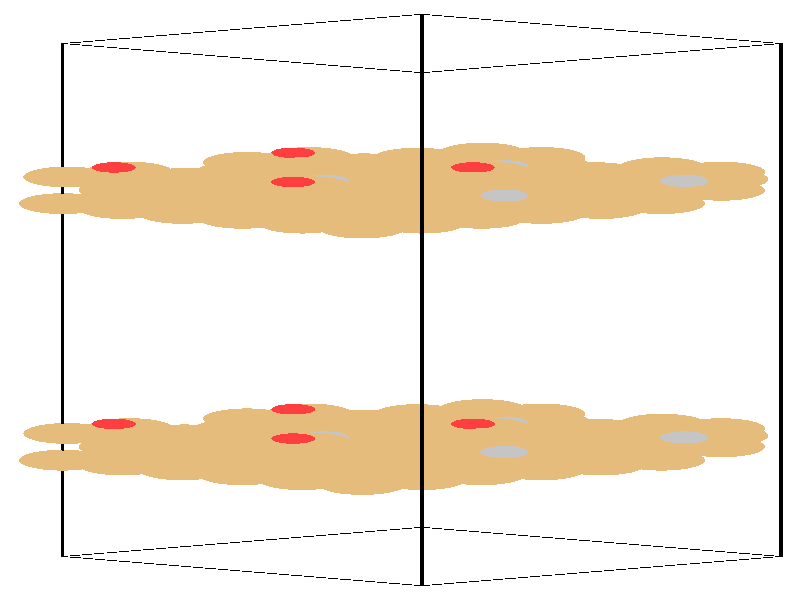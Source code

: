 #include "colors.inc"
#include "finish.inc"

global_settings {assumed_gamma 1 max_trace_level 6}
background {color White}
camera {orthographic
  right -24.13*x up 76.08*y
  direction 1.00*z
  location <0,0,50.00> look_at <0,0,0>}
light_source {<  2.00,   3.00,  40.00> color White
  area_light <0.70, 0, 0>, <0, 0.70, 0>, 3, 3
  adaptive 1 jitter}

#declare simple = finish {phong 0.7}
#declare pale = finish {ambient .5 diffuse .85 roughness .001 specular 0.200 }
#declare intermediate = finish {ambient 0.3 diffuse 0.6 specular 0.10 roughness 0.04 }
#declare vmd = finish {ambient .0 diffuse .65 phong 0.1 phong_size 40. specular 0.500 }
#declare jmol = finish {ambient .2 diffuse .6 specular 1 roughness .001 metallic}
#declare ase2 = finish {ambient 0.05 brilliance 3 diffuse 0.6 metallic specular 0.70 roughness 0.04 reflection 0.15}
#declare ase3 = finish {ambient .15 brilliance 2 diffuse .6 metallic specular 1. roughness .001 reflection .0}
#declare glass = finish {ambient .05 diffuse .3 specular 1. roughness .001}
#declare glass2 = finish {ambient .0 diffuse .3 specular 1. reflection .25 roughness .001}
#declare Rcell = 0.050;
#declare Rbond = 0.100;

#macro atom(LOC, R, COL, TRANS, FIN)
  sphere{LOC, R texture{pigment{color COL transmit TRANS} finish{FIN}}}
#end
#macro constrain(LOC, R, COL, TRANS FIN)
union{torus{R, Rcell rotate 45*z texture{pigment{color COL transmit TRANS} finish{FIN}}}
      torus{R, Rcell rotate -45*z texture{pigment{color COL transmit TRANS} finish{FIN}}}
      translate LOC}
#end

cylinder {<-10.17, -32.52, -33.83>, <  0.66, -36.23, -23.65>, Rcell pigment {Black}}
cylinder {<  0.66, -28.82, -44.00>, < 11.49, -32.52, -33.83>, Rcell pigment {Black}}
cylinder {<  0.66,  36.23, -20.33>, < 11.49,  32.52, -10.15>, Rcell pigment {Black}}
cylinder {<-10.17,  32.52, -10.15>, <  0.66,  28.82,   0.03>, Rcell pigment {Black}}
cylinder {<-10.17, -32.52, -33.83>, <  0.66, -28.82, -44.00>, Rcell pigment {Black}}
cylinder {<  0.66, -36.23, -23.65>, < 11.49, -32.52, -33.83>, Rcell pigment {Black}}
cylinder {<  0.66,  28.82,   0.03>, < 11.49,  32.52, -10.15>, Rcell pigment {Black}}
cylinder {<-10.17,  32.52, -10.15>, <  0.66,  36.23, -20.33>, Rcell pigment {Black}}
cylinder {<-10.17, -32.52, -33.83>, <-10.17,  32.52, -10.15>, Rcell pigment {Black}}
cylinder {<  0.66, -36.23, -23.65>, <  0.66,  28.82,   0.03>, Rcell pigment {Black}}
cylinder {< 11.49, -32.52, -33.83>, < 11.49,  32.52, -10.15>, Rcell pigment {Black}}
cylinder {<  0.66, -28.82, -44.00>, <  0.66,  36.23, -20.33>, Rcell pigment {Black}}
atom(<-10.17, -20.31, -29.38>, 1.32, rgb <0.78, 0.50, 0.20>, 0.0, ase3) // #0 
atom(< -8.37, -20.92, -27.68>, 1.32, rgb <0.78, 0.50, 0.20>, 0.0, ase3) // #1 
atom(< -6.56, -21.54, -25.99>, 1.32, rgb <0.78, 0.50, 0.20>, 0.0, ase3) // #2 
atom(< -8.37, -19.69, -31.08>, 1.32, rgb <0.78, 0.50, 0.20>, 0.0, ase3) // #3 
atom(< -6.56, -20.31, -29.38>, 1.32, rgb <0.78, 0.50, 0.20>, 0.0, ase3) // #4 
atom(< -4.76, -20.92, -27.68>, 1.32, rgb <0.78, 0.50, 0.20>, 0.0, ase3) // #5 
atom(< -6.56, -19.07, -32.77>, 1.32, rgb <0.78, 0.50, 0.20>, 0.0, ase3) // #6 
atom(< -4.76, -19.69, -31.08>, 1.32, rgb <0.78, 0.50, 0.20>, 0.0, ase3) // #7 
atom(< -2.95, -20.31, -29.38>, 1.32, rgb <0.78, 0.50, 0.20>, 0.0, ase3) // #8 
atom(< -8.37, -18.61, -28.76>, 1.32, rgb <0.78, 0.50, 0.20>, 0.0, ase3) // #9 
atom(< -6.56, -19.23, -27.07>, 1.32, rgb <0.78, 0.50, 0.20>, 0.0, ase3) // #10 
atom(< -4.76, -19.85, -25.37>, 1.32, rgb <0.78, 0.50, 0.20>, 0.0, ase3) // #11 
atom(< -6.56, -17.99, -30.46>, 1.32, rgb <0.78, 0.50, 0.20>, 0.0, ase3) // #12 
atom(< -4.76, -18.61, -28.76>, 1.32, rgb <0.78, 0.50, 0.20>, 0.0, ase3) // #13 
atom(< -2.95, -19.23, -27.07>, 1.32, rgb <0.78, 0.50, 0.20>, 0.0, ase3) // #14 
atom(< -4.76, -17.38, -32.15>, 1.32, rgb <0.78, 0.50, 0.20>, 0.0, ase3) // #15 
atom(< -2.95, -17.99, -30.46>, 1.32, rgb <0.78, 0.50, 0.20>, 0.0, ase3) // #16 
atom(< -1.14, -18.61, -28.76>, 1.32, rgb <0.78, 0.50, 0.20>, 0.0, ase3) // #17 
atom(<-10.04, -16.92, -28.17>, 1.32, rgb <0.78, 0.50, 0.20>, 0.0, ase3) // #18 
atom(<  2.49, -13.90, -36.39>, 1.32, rgb <0.78, 0.50, 0.20>, 0.0, ase3) // #19 
atom(<  4.27, -14.45, -34.68>, 1.32, rgb <0.78, 0.50, 0.20>, 0.0, ase3) // #20 
atom(< -8.16, -16.31, -29.55>, 1.32, rgb <0.78, 0.50, 0.20>, 0.0, ase3) // #21 
atom(< -6.50, -17.10, -28.10>, 1.32, rgb <0.78, 0.50, 0.20>, 0.0, ase3) // #22 
atom(< -4.72, -17.55, -26.41>, 1.32, rgb <0.78, 0.50, 0.20>, 0.0, ase3) // #23 
atom(<  4.38, -19.06, -21.66>, 1.32, rgb <0.78, 0.50, 0.20>, 0.0, ase3) // #24 
atom(< -4.90, -16.38, -29.73>, 1.32, rgb <0.78, 0.50, 0.20>, 0.0, ase3) // #25 
atom(< -3.12, -16.81, -28.16>, 1.32, rgb <0.78, 0.50, 0.20>, 0.0, ase3) // #26 
atom(< -8.63, -15.71, -27.12>, 0.66, rgb <1.00, 0.05, 0.05>, 0.0, ase3) // #27 
atom(< -2.23, -17.42, -25.88>, 0.76, rgb <0.56, 0.56, 0.56>, 0.0, ase3) // #28 
atom(<-10.17,  12.22, -17.54>, 1.32, rgb <0.78, 0.50, 0.20>, 0.0, ase3) // #29 
atom(< -8.37,  11.60, -15.85>, 1.32, rgb <0.78, 0.50, 0.20>, 0.0, ase3) // #30 
atom(< -6.56,  10.98, -14.15>, 1.32, rgb <0.78, 0.50, 0.20>, 0.0, ase3) // #31 
atom(< -8.37,  12.83, -19.24>, 1.32, rgb <0.78, 0.50, 0.20>, 0.0, ase3) // #32 
atom(< -6.56,  12.22, -17.54>, 1.32, rgb <0.78, 0.50, 0.20>, 0.0, ase3) // #33 
atom(< -4.76,  11.60, -15.85>, 1.32, rgb <0.78, 0.50, 0.20>, 0.0, ase3) // #34 
atom(< -6.56,  13.45, -20.93>, 1.32, rgb <0.78, 0.50, 0.20>, 0.0, ase3) // #35 
atom(< -4.76,  12.83, -19.24>, 1.32, rgb <0.78, 0.50, 0.20>, 0.0, ase3) // #36 
atom(< -2.95,  12.22, -17.54>, 1.32, rgb <0.78, 0.50, 0.20>, 0.0, ase3) // #37 
atom(< -8.37,  13.91, -16.92>, 1.32, rgb <0.78, 0.50, 0.20>, 0.0, ase3) // #38 
atom(< -6.56,  13.29, -15.23>, 1.32, rgb <0.78, 0.50, 0.20>, 0.0, ase3) // #39 
atom(< -4.76,  12.68, -13.53>, 1.32, rgb <0.78, 0.50, 0.20>, 0.0, ase3) // #40 
atom(< -6.56,  14.53, -18.62>, 1.32, rgb <0.78, 0.50, 0.20>, 0.0, ase3) // #41 
atom(< -4.76,  13.91, -16.92>, 1.32, rgb <0.78, 0.50, 0.20>, 0.0, ase3) // #42 
atom(< -2.95,  13.29, -15.23>, 1.32, rgb <0.78, 0.50, 0.20>, 0.0, ase3) // #43 
atom(< -4.76,  15.15, -20.32>, 1.32, rgb <0.78, 0.50, 0.20>, 0.0, ase3) // #44 
atom(< -2.95,  14.53, -18.62>, 1.32, rgb <0.78, 0.50, 0.20>, 0.0, ase3) // #45 
atom(< -1.14,  13.91, -16.92>, 1.32, rgb <0.78, 0.50, 0.20>, 0.0, ase3) // #46 
atom(<-10.04,  15.60, -16.33>, 1.32, rgb <0.78, 0.50, 0.20>, 0.0, ase3) // #47 
atom(<  2.49,  18.62, -24.55>, 1.32, rgb <0.78, 0.50, 0.20>, 0.0, ase3) // #48 
atom(<  4.27,  18.07, -22.85>, 1.32, rgb <0.78, 0.50, 0.20>, 0.0, ase3) // #49 
atom(< -8.16,  16.21, -17.72>, 1.32, rgb <0.78, 0.50, 0.20>, 0.0, ase3) // #50 
atom(< -6.50,  15.42, -16.26>, 1.32, rgb <0.78, 0.50, 0.20>, 0.0, ase3) // #51 
atom(< -4.72,  14.97, -14.57>, 1.32, rgb <0.78, 0.50, 0.20>, 0.0, ase3) // #52 
atom(<  4.38,  13.46,  -9.82>, 1.32, rgb <0.78, 0.50, 0.20>, 0.0, ase3) // #53 
atom(< -4.90,  16.14, -17.89>, 1.32, rgb <0.78, 0.50, 0.20>, 0.0, ase3) // #54 
atom(< -3.12,  15.71, -16.32>, 1.32, rgb <0.78, 0.50, 0.20>, 0.0, ase3) // #55 
atom(< -8.63,  16.81, -15.29>, 0.66, rgb <1.00, 0.05, 0.05>, 0.0, ase3) // #56 
atom(< -2.23,  15.10, -14.04>, 0.76, rgb <0.56, 0.56, 0.56>, 0.0, ase3) // #57 
atom(< -4.76, -18.45, -34.47>, 1.32, rgb <0.78, 0.50, 0.20>, 0.0, ase3) // #58 
atom(< -2.95, -19.07, -32.77>, 1.32, rgb <0.78, 0.50, 0.20>, 0.0, ase3) // #59 
atom(< -1.15, -19.69, -31.08>, 1.32, rgb <0.78, 0.50, 0.20>, 0.0, ase3) // #60 
atom(< -2.95, -17.84, -36.16>, 1.32, rgb <0.78, 0.50, 0.20>, 0.0, ase3) // #61 
atom(< -1.15, -18.45, -34.47>, 1.32, rgb <0.78, 0.50, 0.20>, 0.0, ase3) // #62 
atom(<  0.66, -19.07, -32.77>, 1.32, rgb <0.78, 0.50, 0.20>, 0.0, ase3) // #63 
atom(< -1.15, -17.22, -37.86>, 1.32, rgb <0.78, 0.50, 0.20>, 0.0, ase3) // #64 
atom(<  0.66, -17.84, -36.16>, 1.32, rgb <0.78, 0.50, 0.20>, 0.0, ase3) // #65 
atom(<  2.46, -18.45, -34.47>, 1.32, rgb <0.78, 0.50, 0.20>, 0.0, ase3) // #66 
atom(< -2.95, -16.76, -33.85>, 1.32, rgb <0.78, 0.50, 0.20>, 0.0, ase3) // #67 
atom(< -1.15, -17.38, -32.15>, 1.32, rgb <0.78, 0.50, 0.20>, 0.0, ase3) // #68 
atom(<  0.66, -17.99, -30.46>, 1.32, rgb <0.78, 0.50, 0.20>, 0.0, ase3) // #69 
atom(< -1.15, -16.14, -35.55>, 1.32, rgb <0.78, 0.50, 0.20>, 0.0, ase3) // #70 
atom(<  0.66, -16.76, -33.85>, 1.32, rgb <0.78, 0.50, 0.20>, 0.0, ase3) // #71 
atom(<  2.46, -17.38, -32.15>, 1.32, rgb <0.78, 0.50, 0.20>, 0.0, ase3) // #72 
atom(<  0.66, -15.52, -37.24>, 1.32, rgb <0.78, 0.50, 0.20>, 0.0, ase3) // #73 
atom(<  2.46, -16.14, -35.55>, 1.32, rgb <0.78, 0.50, 0.20>, 0.0, ase3) // #74 
atom(<  4.27, -16.76, -33.85>, 1.32, rgb <0.78, 0.50, 0.20>, 0.0, ase3) // #75 
atom(< -4.62, -15.07, -33.26>, 1.32, rgb <0.78, 0.50, 0.20>, 0.0, ase3) // #76 
atom(< -2.92, -15.75, -31.30>, 1.32, rgb <0.78, 0.50, 0.20>, 0.0, ase3) // #77 
atom(< -1.14, -16.31, -29.59>, 1.32, rgb <0.78, 0.50, 0.20>, 0.0, ase3) // #78 
atom(< -2.74, -14.46, -34.64>, 1.32, rgb <0.78, 0.50, 0.20>, 0.0, ase3) // #79 
atom(< -1.09, -15.25, -33.19>, 1.32, rgb <0.78, 0.50, 0.20>, 0.0, ase3) // #80 
atom(<  0.70, -15.70, -31.49>, 1.32, rgb <0.78, 0.50, 0.20>, 0.0, ase3) // #81 
atom(<  9.79, -17.21, -26.75>, 1.32, rgb <0.78, 0.50, 0.20>, 0.0, ase3) // #82 
atom(<  0.52, -14.53, -34.81>, 1.32, rgb <0.78, 0.50, 0.20>, 0.0, ase3) // #83 
atom(<  2.29, -14.96, -33.25>, 1.32, rgb <0.78, 0.50, 0.20>, 0.0, ase3) // #84 
atom(< -3.22, -13.86, -32.21>, 0.66, rgb <1.00, 0.05, 0.05>, 0.0, ase3) // #85 
atom(<  3.18, -15.57, -30.97>, 0.76, rgb <0.56, 0.56, 0.56>, 0.0, ase3) // #86 
atom(< -4.76,  14.07, -22.63>, 1.32, rgb <0.78, 0.50, 0.20>, 0.0, ase3) // #87 
atom(< -2.95,  13.45, -20.93>, 1.32, rgb <0.78, 0.50, 0.20>, 0.0, ase3) // #88 
atom(< -1.15,  12.83, -19.24>, 1.32, rgb <0.78, 0.50, 0.20>, 0.0, ase3) // #89 
atom(< -2.95,  14.69, -24.33>, 1.32, rgb <0.78, 0.50, 0.20>, 0.0, ase3) // #90 
atom(< -1.15,  14.07, -22.63>, 1.32, rgb <0.78, 0.50, 0.20>, 0.0, ase3) // #91 
atom(<  0.66,  13.45, -20.93>, 1.32, rgb <0.78, 0.50, 0.20>, 0.0, ase3) // #92 
atom(< -1.15,  15.30, -26.02>, 1.32, rgb <0.78, 0.50, 0.20>, 0.0, ase3) // #93 
atom(<  0.66,  14.69, -24.33>, 1.32, rgb <0.78, 0.50, 0.20>, 0.0, ase3) // #94 
atom(<  2.46,  14.07, -22.63>, 1.32, rgb <0.78, 0.50, 0.20>, 0.0, ase3) // #95 
atom(< -2.95,  15.76, -22.01>, 1.32, rgb <0.78, 0.50, 0.20>, 0.0, ase3) // #96 
atom(< -1.15,  15.15, -20.32>, 1.32, rgb <0.78, 0.50, 0.20>, 0.0, ase3) // #97 
atom(<  0.66,  14.53, -18.62>, 1.32, rgb <0.78, 0.50, 0.20>, 0.0, ase3) // #98 
atom(< -1.15,  16.38, -23.71>, 1.32, rgb <0.78, 0.50, 0.20>, 0.0, ase3) // #99 
atom(<  0.66,  15.76, -22.01>, 1.32, rgb <0.78, 0.50, 0.20>, 0.0, ase3) // #100 
atom(<  2.46,  15.15, -20.32>, 1.32, rgb <0.78, 0.50, 0.20>, 0.0, ase3) // #101 
atom(<  0.66,  17.00, -25.41>, 1.32, rgb <0.78, 0.50, 0.20>, 0.0, ase3) // #102 
atom(<  2.46,  16.38, -23.71>, 1.32, rgb <0.78, 0.50, 0.20>, 0.0, ase3) // #103 
atom(<  4.27,  15.76, -22.01>, 1.32, rgb <0.78, 0.50, 0.20>, 0.0, ase3) // #104 
atom(< -4.62,  17.45, -21.42>, 1.32, rgb <0.78, 0.50, 0.20>, 0.0, ase3) // #105 
atom(< -2.92,  16.77, -19.46>, 1.32, rgb <0.78, 0.50, 0.20>, 0.0, ase3) // #106 
atom(< -1.14,  16.22, -17.76>, 1.32, rgb <0.78, 0.50, 0.20>, 0.0, ase3) // #107 
atom(< -2.74,  18.07, -22.81>, 1.32, rgb <0.78, 0.50, 0.20>, 0.0, ase3) // #108 
atom(< -1.09,  17.27, -21.35>, 1.32, rgb <0.78, 0.50, 0.20>, 0.0, ase3) // #109 
atom(<  0.70,  16.82, -19.66>, 1.32, rgb <0.78, 0.50, 0.20>, 0.0, ase3) // #110 
atom(<  9.79,  15.31, -14.91>, 1.32, rgb <0.78, 0.50, 0.20>, 0.0, ase3) // #111 
atom(<  0.52,  17.99, -22.98>, 1.32, rgb <0.78, 0.50, 0.20>, 0.0, ase3) // #112 
atom(<  2.29,  17.57, -21.41>, 1.32, rgb <0.78, 0.50, 0.20>, 0.0, ase3) // #113 
atom(< -3.22,  18.66, -20.37>, 0.66, rgb <1.00, 0.05, 0.05>, 0.0, ase3) // #114 
atom(<  3.18,  16.95, -19.13>, 0.76, rgb <0.56, 0.56, 0.56>, 0.0, ase3) // #115 
atom(< -4.76, -22.16, -24.29>, 1.32, rgb <0.78, 0.50, 0.20>, 0.0, ase3) // #116 
atom(< -2.95, -22.78, -22.59>, 1.32, rgb <0.78, 0.50, 0.20>, 0.0, ase3) // #117 
atom(< -1.14, -23.39, -20.90>, 1.32, rgb <0.78, 0.50, 0.20>, 0.0, ase3) // #118 
atom(< -2.95, -21.54, -25.99>, 1.32, rgb <0.78, 0.50, 0.20>, 0.0, ase3) // #119 
atom(< -1.15, -22.16, -24.29>, 1.32, rgb <0.78, 0.50, 0.20>, 0.0, ase3) // #120 
atom(<  0.66, -22.78, -22.59>, 1.32, rgb <0.78, 0.50, 0.20>, 0.0, ase3) // #121 
atom(< -1.15, -20.92, -27.68>, 1.32, rgb <0.78, 0.50, 0.20>, 0.0, ase3) // #122 
atom(<  0.66, -21.54, -25.99>, 1.32, rgb <0.78, 0.50, 0.20>, 0.0, ase3) // #123 
atom(<  2.46, -22.16, -24.29>, 1.32, rgb <0.78, 0.50, 0.20>, 0.0, ase3) // #124 
atom(< -2.95, -20.46, -23.67>, 1.32, rgb <0.78, 0.50, 0.20>, 0.0, ase3) // #125 
atom(< -1.15, -21.08, -21.98>, 1.32, rgb <0.78, 0.50, 0.20>, 0.0, ase3) // #126 
atom(<  0.66, -21.70, -20.28>, 1.32, rgb <0.78, 0.50, 0.20>, 0.0, ase3) // #127 
atom(< -1.15, -19.85, -25.37>, 1.32, rgb <0.78, 0.50, 0.20>, 0.0, ase3) // #128 
atom(<  0.66, -20.46, -23.67>, 1.32, rgb <0.78, 0.50, 0.20>, 0.0, ase3) // #129 
atom(<  2.46, -21.08, -21.98>, 1.32, rgb <0.78, 0.50, 0.20>, 0.0, ase3) // #130 
atom(<  0.66, -19.23, -27.07>, 1.32, rgb <0.78, 0.50, 0.20>, 0.0, ase3) // #131 
atom(<  2.46, -19.85, -25.37>, 1.32, rgb <0.78, 0.50, 0.20>, 0.0, ase3) // #132 
atom(<  4.27, -20.46, -23.67>, 1.32, rgb <0.78, 0.50, 0.20>, 0.0, ase3) // #133 
atom(< -4.62, -18.77, -23.08>, 1.32, rgb <0.78, 0.50, 0.20>, 0.0, ase3) // #134 
atom(<  7.91, -15.75, -31.30>, 1.32, rgb <0.78, 0.50, 0.20>, 0.0, ase3) // #135 
atom(<  9.69, -16.31, -29.59>, 1.32, rgb <0.78, 0.50, 0.20>, 0.0, ase3) // #136 
atom(< -2.74, -18.16, -24.47>, 1.32, rgb <0.78, 0.50, 0.20>, 0.0, ase3) // #137 
atom(< -1.09, -18.95, -23.01>, 1.32, rgb <0.78, 0.50, 0.20>, 0.0, ase3) // #138 
atom(<  0.70, -19.41, -21.32>, 1.32, rgb <0.78, 0.50, 0.20>, 0.0, ase3) // #139 
atom(< -1.04, -17.21, -26.75>, 1.32, rgb <0.78, 0.50, 0.20>, 0.0, ase3) // #140 
atom(<  0.52, -18.23, -24.64>, 1.32, rgb <0.78, 0.50, 0.20>, 0.0, ase3) // #141 
atom(<  2.29, -18.66, -23.07>, 1.32, rgb <0.78, 0.50, 0.20>, 0.0, ase3) // #142 
atom(< -3.22, -17.57, -22.03>, 0.66, rgb <1.00, 0.05, 0.05>, 0.0, ase3) // #143 
atom(<  3.18, -19.27, -20.79>, 0.76, rgb <0.56, 0.56, 0.56>, 0.0, ase3) // #144 
atom(< -4.76,  10.36, -12.45>, 1.32, rgb <0.78, 0.50, 0.20>, 0.0, ase3) // #145 
atom(< -2.95,   9.75, -10.76>, 1.32, rgb <0.78, 0.50, 0.20>, 0.0, ase3) // #146 
atom(< -1.14,   9.13,  -9.06>, 1.32, rgb <0.78, 0.50, 0.20>, 0.0, ase3) // #147 
atom(< -2.95,  10.98, -14.15>, 1.32, rgb <0.78, 0.50, 0.20>, 0.0, ase3) // #148 
atom(< -1.15,  10.36, -12.45>, 1.32, rgb <0.78, 0.50, 0.20>, 0.0, ase3) // #149 
atom(<  0.66,   9.75, -10.76>, 1.32, rgb <0.78, 0.50, 0.20>, 0.0, ase3) // #150 
atom(< -1.15,  11.60, -15.85>, 1.32, rgb <0.78, 0.50, 0.20>, 0.0, ase3) // #151 
atom(<  0.66,  10.98, -14.15>, 1.32, rgb <0.78, 0.50, 0.20>, 0.0, ase3) // #152 
atom(<  2.46,  10.36, -12.45>, 1.32, rgb <0.78, 0.50, 0.20>, 0.0, ase3) // #153 
atom(< -2.95,  12.06, -11.84>, 1.32, rgb <0.78, 0.50, 0.20>, 0.0, ase3) // #154 
atom(< -1.15,  11.44, -10.14>, 1.32, rgb <0.78, 0.50, 0.20>, 0.0, ase3) // #155 
atom(<  0.66,  10.83,  -8.44>, 1.32, rgb <0.78, 0.50, 0.20>, 0.0, ase3) // #156 
atom(< -1.15,  12.68, -13.53>, 1.32, rgb <0.78, 0.50, 0.20>, 0.0, ase3) // #157 
atom(<  0.66,  12.06, -11.84>, 1.32, rgb <0.78, 0.50, 0.20>, 0.0, ase3) // #158 
atom(<  2.46,  11.44, -10.14>, 1.32, rgb <0.78, 0.50, 0.20>, 0.0, ase3) // #159 
atom(<  0.66,  13.29, -15.23>, 1.32, rgb <0.78, 0.50, 0.20>, 0.0, ase3) // #160 
atom(<  2.46,  12.68, -13.53>, 1.32, rgb <0.78, 0.50, 0.20>, 0.0, ase3) // #161 
atom(<  4.27,  12.06, -11.84>, 1.32, rgb <0.78, 0.50, 0.20>, 0.0, ase3) // #162 
atom(< -4.62,  13.75, -11.25>, 1.32, rgb <0.78, 0.50, 0.20>, 0.0, ase3) // #163 
atom(<  7.91,  16.77, -19.46>, 1.32, rgb <0.78, 0.50, 0.20>, 0.0, ase3) // #164 
atom(<  9.69,  16.22, -17.76>, 1.32, rgb <0.78, 0.50, 0.20>, 0.0, ase3) // #165 
atom(< -2.74,  14.36, -12.63>, 1.32, rgb <0.78, 0.50, 0.20>, 0.0, ase3) // #166 
atom(< -1.09,  13.57, -11.17>, 1.32, rgb <0.78, 0.50, 0.20>, 0.0, ase3) // #167 
atom(<  0.70,  13.12,  -9.48>, 1.32, rgb <0.78, 0.50, 0.20>, 0.0, ase3) // #168 
atom(< -1.04,  15.31, -14.91>, 1.32, rgb <0.78, 0.50, 0.20>, 0.0, ase3) // #169 
atom(<  0.52,  14.29, -12.80>, 1.32, rgb <0.78, 0.50, 0.20>, 0.0, ase3) // #170 
atom(<  2.29,  13.86, -11.24>, 1.32, rgb <0.78, 0.50, 0.20>, 0.0, ase3) // #171 
atom(< -3.22,  14.96, -10.20>, 0.66, rgb <1.00, 0.05, 0.05>, 0.0, ase3) // #172 
atom(<  3.18,  13.25,  -8.96>, 0.76, rgb <0.56, 0.56, 0.56>, 0.0, ase3) // #173 
atom(<  0.66, -20.31, -29.38>, 1.32, rgb <0.78, 0.50, 0.20>, 0.0, ase3) // #174 
atom(<  2.46, -20.92, -27.68>, 1.32, rgb <0.78, 0.50, 0.20>, 0.0, ase3) // #175 
atom(<  4.27, -21.54, -25.99>, 1.32, rgb <0.78, 0.50, 0.20>, 0.0, ase3) // #176 
atom(<  2.46, -19.69, -31.08>, 1.32, rgb <0.78, 0.50, 0.20>, 0.0, ase3) // #177 
atom(<  4.27, -20.31, -29.38>, 1.32, rgb <0.78, 0.50, 0.20>, 0.0, ase3) // #178 
atom(<  6.07, -20.92, -27.68>, 1.32, rgb <0.78, 0.50, 0.20>, 0.0, ase3) // #179 
atom(<  4.27, -19.07, -32.77>, 1.32, rgb <0.78, 0.50, 0.20>, 0.0, ase3) // #180 
atom(<  6.07, -19.69, -31.08>, 1.32, rgb <0.78, 0.50, 0.20>, 0.0, ase3) // #181 
atom(<  7.88, -20.31, -29.38>, 1.32, rgb <0.78, 0.50, 0.20>, 0.0, ase3) // #182 
atom(<  2.46, -18.61, -28.76>, 1.32, rgb <0.78, 0.50, 0.20>, 0.0, ase3) // #183 
atom(<  4.27, -19.23, -27.07>, 1.32, rgb <0.78, 0.50, 0.20>, 0.0, ase3) // #184 
atom(<  6.07, -19.85, -25.37>, 1.32, rgb <0.78, 0.50, 0.20>, 0.0, ase3) // #185 
atom(<  4.27, -17.99, -30.46>, 1.32, rgb <0.78, 0.50, 0.20>, 0.0, ase3) // #186 
atom(<  6.07, -18.61, -28.76>, 1.32, rgb <0.78, 0.50, 0.20>, 0.0, ase3) // #187 
atom(<  7.88, -19.23, -27.07>, 1.32, rgb <0.78, 0.50, 0.20>, 0.0, ase3) // #188 
atom(<  6.07, -17.38, -32.15>, 1.32, rgb <0.78, 0.50, 0.20>, 0.0, ase3) // #189 
atom(<  7.88, -17.99, -30.46>, 1.32, rgb <0.78, 0.50, 0.20>, 0.0, ase3) // #190 
atom(<  9.69, -18.61, -28.76>, 1.32, rgb <0.78, 0.50, 0.20>, 0.0, ase3) // #191 
atom(<  0.79, -16.92, -28.17>, 1.32, rgb <0.78, 0.50, 0.20>, 0.0, ase3) // #192 
atom(<  2.49, -17.60, -26.21>, 1.32, rgb <0.78, 0.50, 0.20>, 0.0, ase3) // #193 
atom(<  4.27, -18.16, -24.51>, 1.32, rgb <0.78, 0.50, 0.20>, 0.0, ase3) // #194 
atom(<  2.67, -16.31, -29.55>, 1.32, rgb <0.78, 0.50, 0.20>, 0.0, ase3) // #195 
atom(<  4.33, -17.10, -28.10>, 1.32, rgb <0.78, 0.50, 0.20>, 0.0, ase3) // #196 
atom(<  6.11, -17.55, -26.41>, 1.32, rgb <0.78, 0.50, 0.20>, 0.0, ase3) // #197 
atom(<  4.38, -15.36, -31.83>, 1.32, rgb <0.78, 0.50, 0.20>, 0.0, ase3) // #198 
atom(<  5.93, -16.38, -29.73>, 1.32, rgb <0.78, 0.50, 0.20>, 0.0, ase3) // #199 
atom(<  7.71, -16.81, -28.16>, 1.32, rgb <0.78, 0.50, 0.20>, 0.0, ase3) // #200 
atom(<  2.20, -15.71, -27.12>, 0.66, rgb <1.00, 0.05, 0.05>, 0.0, ase3) // #201 
atom(<  8.60, -17.42, -25.88>, 0.76, rgb <0.56, 0.56, 0.56>, 0.0, ase3) // #202 
atom(<  0.66,  12.22, -17.54>, 1.32, rgb <0.78, 0.50, 0.20>, 0.0, ase3) // #203 
atom(<  2.46,  11.60, -15.85>, 1.32, rgb <0.78, 0.50, 0.20>, 0.0, ase3) // #204 
atom(<  4.27,  10.98, -14.15>, 1.32, rgb <0.78, 0.50, 0.20>, 0.0, ase3) // #205 
atom(<  2.46,  12.83, -19.24>, 1.32, rgb <0.78, 0.50, 0.20>, 0.0, ase3) // #206 
atom(<  4.27,  12.22, -17.54>, 1.32, rgb <0.78, 0.50, 0.20>, 0.0, ase3) // #207 
atom(<  6.07,  11.60, -15.85>, 1.32, rgb <0.78, 0.50, 0.20>, 0.0, ase3) // #208 
atom(<  4.27,  13.45, -20.93>, 1.32, rgb <0.78, 0.50, 0.20>, 0.0, ase3) // #209 
atom(<  6.07,  12.83, -19.24>, 1.32, rgb <0.78, 0.50, 0.20>, 0.0, ase3) // #210 
atom(<  7.88,  12.22, -17.54>, 1.32, rgb <0.78, 0.50, 0.20>, 0.0, ase3) // #211 
atom(<  2.46,  13.91, -16.92>, 1.32, rgb <0.78, 0.50, 0.20>, 0.0, ase3) // #212 
atom(<  4.27,  13.29, -15.23>, 1.32, rgb <0.78, 0.50, 0.20>, 0.0, ase3) // #213 
atom(<  6.07,  12.68, -13.53>, 1.32, rgb <0.78, 0.50, 0.20>, 0.0, ase3) // #214 
atom(<  4.27,  14.53, -18.62>, 1.32, rgb <0.78, 0.50, 0.20>, 0.0, ase3) // #215 
atom(<  6.07,  13.91, -16.92>, 1.32, rgb <0.78, 0.50, 0.20>, 0.0, ase3) // #216 
atom(<  7.88,  13.29, -15.23>, 1.32, rgb <0.78, 0.50, 0.20>, 0.0, ase3) // #217 
atom(<  6.07,  15.15, -20.32>, 1.32, rgb <0.78, 0.50, 0.20>, 0.0, ase3) // #218 
atom(<  7.88,  14.53, -18.62>, 1.32, rgb <0.78, 0.50, 0.20>, 0.0, ase3) // #219 
atom(<  9.69,  13.91, -16.92>, 1.32, rgb <0.78, 0.50, 0.20>, 0.0, ase3) // #220 
atom(<  0.79,  15.60, -16.33>, 1.32, rgb <0.78, 0.50, 0.20>, 0.0, ase3) // #221 
atom(<  2.49,  14.92, -14.37>, 1.32, rgb <0.78, 0.50, 0.20>, 0.0, ase3) // #222 
atom(<  4.27,  14.36, -12.67>, 1.32, rgb <0.78, 0.50, 0.20>, 0.0, ase3) // #223 
atom(<  2.67,  16.21, -17.72>, 1.32, rgb <0.78, 0.50, 0.20>, 0.0, ase3) // #224 
atom(<  4.33,  15.42, -16.26>, 1.32, rgb <0.78, 0.50, 0.20>, 0.0, ase3) // #225 
atom(<  6.11,  14.97, -14.57>, 1.32, rgb <0.78, 0.50, 0.20>, 0.0, ase3) // #226 
atom(<  4.38,  17.16, -20.00>, 1.32, rgb <0.78, 0.50, 0.20>, 0.0, ase3) // #227 
atom(<  5.93,  16.14, -17.89>, 1.32, rgb <0.78, 0.50, 0.20>, 0.0, ase3) // #228 
atom(<  7.71,  15.71, -16.32>, 1.32, rgb <0.78, 0.50, 0.20>, 0.0, ase3) // #229 
atom(<  2.20,  16.81, -15.29>, 0.66, rgb <1.00, 0.05, 0.05>, 0.0, ase3) // #230 
atom(<  8.60,  15.10, -14.04>, 0.76, rgb <0.56, 0.56, 0.56>, 0.0, ase3) // #231 
